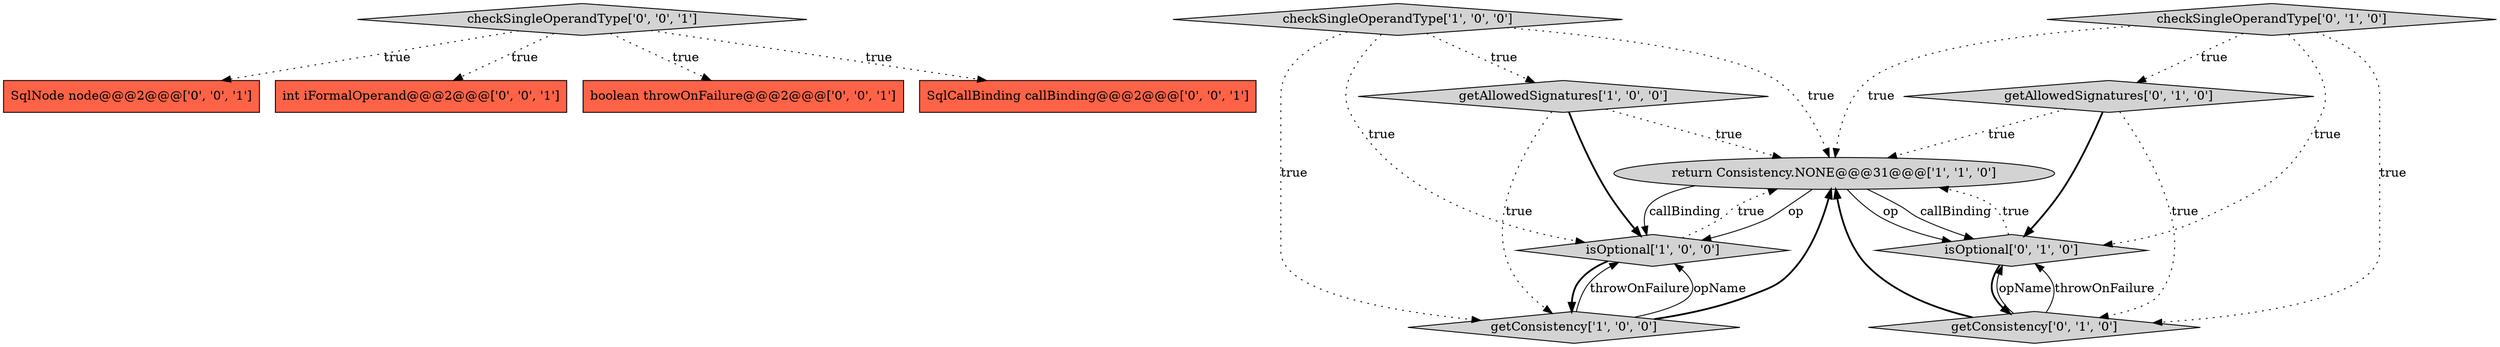digraph {
12 [style = filled, label = "SqlNode node@@@2@@@['0', '0', '1']", fillcolor = tomato, shape = box image = "AAA0AAABBB3BBB"];
10 [style = filled, label = "int iFormalOperand@@@2@@@['0', '0', '1']", fillcolor = tomato, shape = box image = "AAA0AAABBB3BBB"];
0 [style = filled, label = "checkSingleOperandType['1', '0', '0']", fillcolor = lightgray, shape = diamond image = "AAA0AAABBB1BBB"];
7 [style = filled, label = "getConsistency['0', '1', '0']", fillcolor = lightgray, shape = diamond image = "AAA0AAABBB2BBB"];
1 [style = filled, label = "getAllowedSignatures['1', '0', '0']", fillcolor = lightgray, shape = diamond image = "AAA0AAABBB1BBB"];
2 [style = filled, label = "return Consistency.NONE@@@31@@@['1', '1', '0']", fillcolor = lightgray, shape = ellipse image = "AAA0AAABBB1BBB"];
4 [style = filled, label = "isOptional['1', '0', '0']", fillcolor = lightgray, shape = diamond image = "AAA0AAABBB1BBB"];
13 [style = filled, label = "boolean throwOnFailure@@@2@@@['0', '0', '1']", fillcolor = tomato, shape = box image = "AAA0AAABBB3BBB"];
3 [style = filled, label = "getConsistency['1', '0', '0']", fillcolor = lightgray, shape = diamond image = "AAA0AAABBB1BBB"];
6 [style = filled, label = "isOptional['0', '1', '0']", fillcolor = lightgray, shape = diamond image = "AAA0AAABBB2BBB"];
5 [style = filled, label = "getAllowedSignatures['0', '1', '0']", fillcolor = lightgray, shape = diamond image = "AAA0AAABBB2BBB"];
8 [style = filled, label = "checkSingleOperandType['0', '1', '0']", fillcolor = lightgray, shape = diamond image = "AAA0AAABBB2BBB"];
9 [style = filled, label = "checkSingleOperandType['0', '0', '1']", fillcolor = lightgray, shape = diamond image = "AAA0AAABBB3BBB"];
11 [style = filled, label = "SqlCallBinding callBinding@@@2@@@['0', '0', '1']", fillcolor = tomato, shape = box image = "AAA0AAABBB3BBB"];
0->2 [style = dotted, label="true"];
3->4 [style = solid, label="throwOnFailure"];
0->1 [style = dotted, label="true"];
2->6 [style = solid, label="op"];
3->2 [style = bold, label=""];
9->11 [style = dotted, label="true"];
8->6 [style = dotted, label="true"];
9->13 [style = dotted, label="true"];
0->3 [style = dotted, label="true"];
8->2 [style = dotted, label="true"];
5->7 [style = dotted, label="true"];
2->6 [style = solid, label="callBinding"];
8->7 [style = dotted, label="true"];
7->6 [style = solid, label="opName"];
7->6 [style = solid, label="throwOnFailure"];
9->10 [style = dotted, label="true"];
2->4 [style = solid, label="op"];
1->3 [style = dotted, label="true"];
2->4 [style = solid, label="callBinding"];
1->4 [style = bold, label=""];
8->5 [style = dotted, label="true"];
1->2 [style = dotted, label="true"];
0->4 [style = dotted, label="true"];
6->2 [style = dotted, label="true"];
9->12 [style = dotted, label="true"];
6->7 [style = bold, label=""];
3->4 [style = solid, label="opName"];
4->3 [style = bold, label=""];
5->2 [style = dotted, label="true"];
5->6 [style = bold, label=""];
4->2 [style = dotted, label="true"];
7->2 [style = bold, label=""];
}
